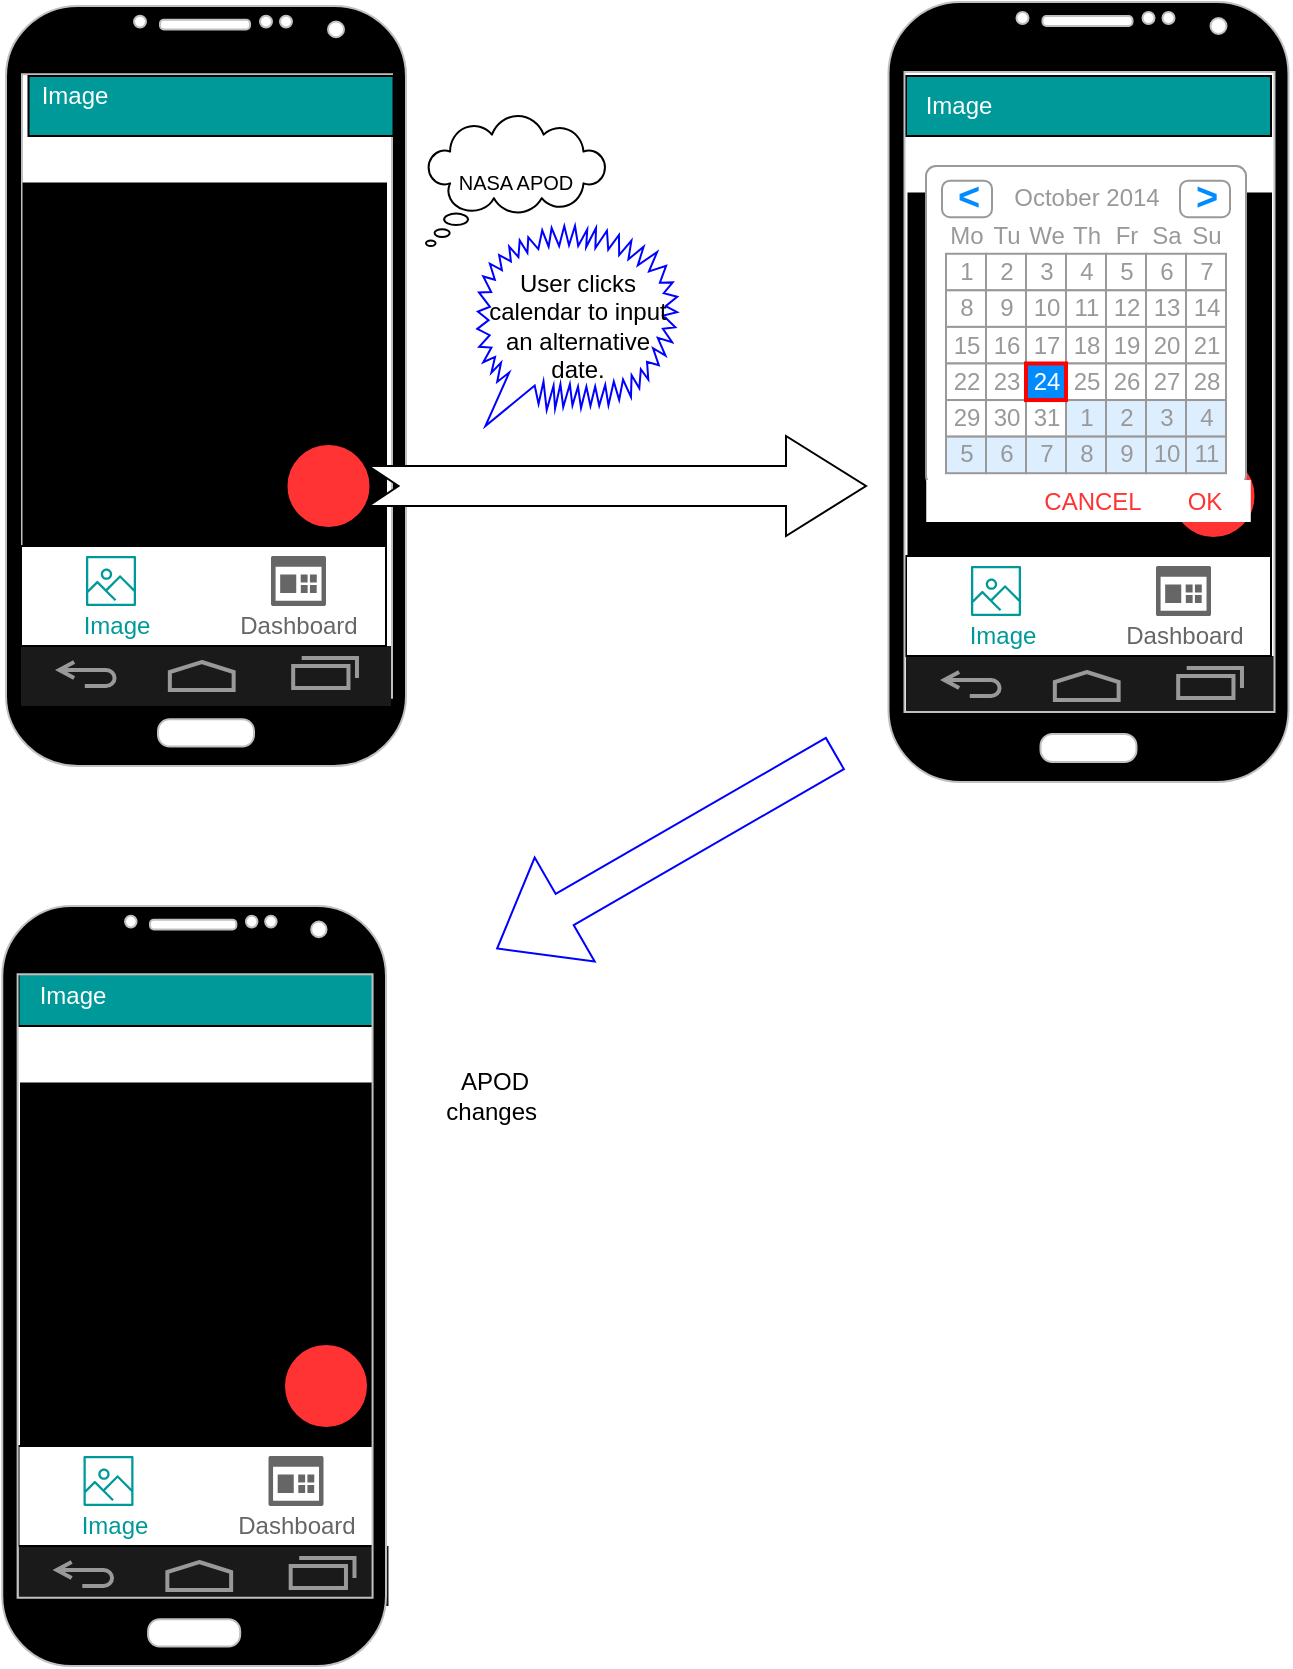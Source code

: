 <mxfile version="12.6.2" type="github">
  <diagram id="D4e0tmcWrntbx1AEdv8U" name="Page-1">
    <mxGraphModel dx="868" dy="482" grid="1" gridSize="10" guides="1" tooltips="1" connect="1" arrows="1" fold="1" page="1" pageScale="1" pageWidth="850" pageHeight="1100" math="0" shadow="0">
      <root>
        <mxCell id="0"/>
        <mxCell id="1" parent="0"/>
        <mxCell id="LT_QgwZIbn-SD-Yoqie6-1" value="" style="verticalLabelPosition=bottom;verticalAlign=top;html=1;shadow=0;dashed=0;strokeWidth=1;shape=mxgraph.android.phone2;strokeColor=#c0c0c0;fillColor=#000000;" vertex="1" parent="1">
          <mxGeometry x="20" y="30" width="200" height="380" as="geometry"/>
        </mxCell>
        <mxCell id="LT_QgwZIbn-SD-Yoqie6-2" value="" style="verticalLabelPosition=bottom;verticalAlign=top;html=1;shadow=0;dashed=0;strokeWidth=2;shape=mxgraph.android.navigation_bar_1;fillColor=#1A1A1A;strokeColor=#999999;" vertex="1" parent="1">
          <mxGeometry x="27.5" y="350" width="185" height="30" as="geometry"/>
        </mxCell>
        <mxCell id="LT_QgwZIbn-SD-Yoqie6-71" value="" style="rounded=0;whiteSpace=wrap;html=1;" vertex="1" parent="1">
          <mxGeometry x="27.5" y="300" width="182.5" height="50" as="geometry"/>
        </mxCell>
        <mxCell id="LT_QgwZIbn-SD-Yoqie6-67" value="" style="pointerEvents=1;shadow=0;dashed=0;html=1;strokeColor=none;labelPosition=center;verticalLabelPosition=bottom;verticalAlign=top;align=center;fillColor=#666666;shape=mxgraph.mscae.intune.dashboard" vertex="1" parent="1">
          <mxGeometry x="152.5" y="305" width="27.5" height="25" as="geometry"/>
        </mxCell>
        <mxCell id="LT_QgwZIbn-SD-Yoqie6-74" value="&lt;font color=&quot;#666666&quot;&gt;Dashboard&lt;/font&gt;" style="text;html=1;align=center;verticalAlign=middle;resizable=0;points=[];autosize=1;" vertex="1" parent="1">
          <mxGeometry x="131.25" y="330" width="70" height="20" as="geometry"/>
        </mxCell>
        <mxCell id="LT_QgwZIbn-SD-Yoqie6-68" value="" style="outlineConnect=0;fontColor=#232F3E;gradientColor=none;fillColor=#009999;strokeColor=none;dashed=0;verticalLabelPosition=bottom;verticalAlign=top;align=center;html=1;fontSize=12;fontStyle=0;aspect=fixed;pointerEvents=1;shape=mxgraph.aws4.container_registry_image;" vertex="1" parent="1">
          <mxGeometry x="60" y="305" width="25" height="25" as="geometry"/>
        </mxCell>
        <mxCell id="LT_QgwZIbn-SD-Yoqie6-76" value="&lt;font color=&quot;#009999&quot;&gt;Image&lt;/font&gt;" style="text;html=1;align=center;verticalAlign=middle;resizable=0;points=[];autosize=1;" vertex="1" parent="1">
          <mxGeometry x="50" y="330" width="50" height="20" as="geometry"/>
        </mxCell>
        <mxCell id="LT_QgwZIbn-SD-Yoqie6-77" value="" style="whiteSpace=wrap;html=1;aspect=fixed;fillColor=#000000;" vertex="1" parent="1">
          <mxGeometry x="28.75" y="118.75" width="181.25" height="181.25" as="geometry"/>
        </mxCell>
        <mxCell id="LT_QgwZIbn-SD-Yoqie6-78" value="" style="rounded=0;whiteSpace=wrap;html=1;fillColor=#009999;" vertex="1" parent="1">
          <mxGeometry x="31.25" y="65" width="182.5" height="30" as="geometry"/>
        </mxCell>
        <mxCell id="LT_QgwZIbn-SD-Yoqie6-80" value="&lt;font color=&quot;#ffffff&quot;&gt;Image&lt;/font&gt;" style="text;html=1;align=center;verticalAlign=middle;resizable=0;points=[];autosize=1;" vertex="1" parent="1">
          <mxGeometry x="28.75" y="65" width="50" height="20" as="geometry"/>
        </mxCell>
        <mxCell id="LT_QgwZIbn-SD-Yoqie6-69" value="" style="ellipse;whiteSpace=wrap;html=1;aspect=fixed;strokeColor=#FF3333;fillColor=#FF3333;" vertex="1" parent="1">
          <mxGeometry x="161.25" y="250" width="40" height="40" as="geometry"/>
        </mxCell>
        <mxCell id="LT_QgwZIbn-SD-Yoqie6-66" value="" style="shape=image;html=1;verticalAlign=top;verticalLabelPosition=bottom;labelBackgroundColor=#ffffff;imageAspect=0;aspect=fixed;image=https://cdn3.iconfinder.com/data/icons/google-material-design-icons/48/ic_today_48px-128.png;imageBackground=none;imageBorder=none;" vertex="1" parent="1">
          <mxGeometry x="168.75" y="257.5" width="25" height="25" as="geometry"/>
        </mxCell>
        <mxCell id="LT_QgwZIbn-SD-Yoqie6-62" value="" style="shape=image;html=1;verticalAlign=top;verticalLabelPosition=bottom;labelBackgroundColor=#ffffff;imageAspect=0;aspect=fixed;image=https://cdn2.iconfinder.com/data/icons/space-82/64/uranus-128.png;imageBackground=none;imageBorder=none;" vertex="1" parent="1">
          <mxGeometry x="31.25" y="110" width="130" height="130" as="geometry"/>
        </mxCell>
        <mxCell id="LT_QgwZIbn-SD-Yoqie6-64" value="" style="shape=image;html=1;verticalAlign=top;verticalLabelPosition=bottom;labelBackgroundColor=#ffffff;imageAspect=0;aspect=fixed;image=https://cdn2.iconfinder.com/data/icons/space-82/64/stars-128.png" vertex="1" parent="1">
          <mxGeometry x="141.25" y="118.75" width="61.25" height="61.25" as="geometry"/>
        </mxCell>
        <mxCell id="LT_QgwZIbn-SD-Yoqie6-63" value="" style="shape=image;html=1;verticalAlign=top;verticalLabelPosition=bottom;labelBackgroundColor=#ffffff;imageAspect=0;aspect=fixed;image=https://cdn2.iconfinder.com/data/icons/space-82/64/stars-128.png" vertex="1" parent="1">
          <mxGeometry x="28.75" y="204.5" width="78" height="78" as="geometry"/>
        </mxCell>
        <mxCell id="LT_QgwZIbn-SD-Yoqie6-70" value="&lt;p style=&quot;line-height: 200% ; font-size: 10px&quot;&gt;NASA APOD&lt;/p&gt;" style="whiteSpace=wrap;html=1;shape=mxgraph.basic.cloud_callout" vertex="1" parent="1">
          <mxGeometry x="230" y="85" width="90" height="65" as="geometry"/>
        </mxCell>
        <mxCell id="LT_QgwZIbn-SD-Yoqie6-82" value="" style="verticalLabelPosition=bottom;verticalAlign=top;html=1;shadow=0;dashed=0;strokeWidth=2;shape=mxgraph.android.navigation_bar_1;fillColor=#1A1A1A;strokeColor=#999999;" vertex="1" parent="1">
          <mxGeometry x="470" y="355" width="185" height="30" as="geometry"/>
        </mxCell>
        <mxCell id="LT_QgwZIbn-SD-Yoqie6-83" value="" style="rounded=0;whiteSpace=wrap;html=1;" vertex="1" parent="1">
          <mxGeometry x="470" y="305" width="182.5" height="50" as="geometry"/>
        </mxCell>
        <mxCell id="LT_QgwZIbn-SD-Yoqie6-84" value="" style="pointerEvents=1;shadow=0;dashed=0;html=1;strokeColor=none;labelPosition=center;verticalLabelPosition=bottom;verticalAlign=top;align=center;fillColor=#666666;shape=mxgraph.mscae.intune.dashboard" vertex="1" parent="1">
          <mxGeometry x="595" y="310" width="27.5" height="25" as="geometry"/>
        </mxCell>
        <mxCell id="LT_QgwZIbn-SD-Yoqie6-85" value="&lt;font color=&quot;#666666&quot;&gt;Dashboard&lt;/font&gt;" style="text;html=1;align=center;verticalAlign=middle;resizable=0;points=[];autosize=1;" vertex="1" parent="1">
          <mxGeometry x="573.75" y="335" width="70" height="20" as="geometry"/>
        </mxCell>
        <mxCell id="LT_QgwZIbn-SD-Yoqie6-86" value="" style="outlineConnect=0;fontColor=#232F3E;gradientColor=none;fillColor=#009999;strokeColor=none;dashed=0;verticalLabelPosition=bottom;verticalAlign=top;align=center;html=1;fontSize=12;fontStyle=0;aspect=fixed;pointerEvents=1;shape=mxgraph.aws4.container_registry_image;" vertex="1" parent="1">
          <mxGeometry x="502.5" y="310" width="25" height="25" as="geometry"/>
        </mxCell>
        <mxCell id="LT_QgwZIbn-SD-Yoqie6-87" value="&lt;font color=&quot;#009999&quot;&gt;Image&lt;/font&gt;" style="text;html=1;align=center;verticalAlign=middle;resizable=0;points=[];autosize=1;" vertex="1" parent="1">
          <mxGeometry x="492.5" y="335" width="50" height="20" as="geometry"/>
        </mxCell>
        <mxCell id="LT_QgwZIbn-SD-Yoqie6-88" value="" style="whiteSpace=wrap;html=1;aspect=fixed;fillColor=#000000;" vertex="1" parent="1">
          <mxGeometry x="471.25" y="123.75" width="181.25" height="181.25" as="geometry"/>
        </mxCell>
        <mxCell id="LT_QgwZIbn-SD-Yoqie6-89" value="" style="rounded=0;whiteSpace=wrap;html=1;fillColor=#009999;" vertex="1" parent="1">
          <mxGeometry x="470" y="65" width="182.5" height="30" as="geometry"/>
        </mxCell>
        <mxCell id="LT_QgwZIbn-SD-Yoqie6-90" value="&lt;font color=&quot;#ffffff&quot;&gt;Image&lt;/font&gt;" style="text;html=1;align=center;verticalAlign=middle;resizable=0;points=[];autosize=1;" vertex="1" parent="1">
          <mxGeometry x="471.25" y="70" width="50" height="20" as="geometry"/>
        </mxCell>
        <mxCell id="LT_QgwZIbn-SD-Yoqie6-91" value="" style="ellipse;whiteSpace=wrap;html=1;aspect=fixed;strokeColor=#FF3333;fillColor=#FF3333;" vertex="1" parent="1">
          <mxGeometry x="603.75" y="255" width="40" height="40" as="geometry"/>
        </mxCell>
        <mxCell id="LT_QgwZIbn-SD-Yoqie6-92" value="" style="shape=image;html=1;verticalAlign=top;verticalLabelPosition=bottom;labelBackgroundColor=#ffffff;imageAspect=0;aspect=fixed;image=https://cdn3.iconfinder.com/data/icons/google-material-design-icons/48/ic_today_48px-128.png;imageBackground=none;imageBorder=none;" vertex="1" parent="1">
          <mxGeometry x="611.25" y="262.5" width="25" height="25" as="geometry"/>
        </mxCell>
        <mxCell id="LT_QgwZIbn-SD-Yoqie6-93" value="" style="shape=image;html=1;verticalAlign=top;verticalLabelPosition=bottom;labelBackgroundColor=#ffffff;imageAspect=0;aspect=fixed;image=https://cdn2.iconfinder.com/data/icons/space-82/64/uranus-128.png;imageBackground=none;imageBorder=none;" vertex="1" parent="1">
          <mxGeometry x="473.75" y="115" width="130" height="130" as="geometry"/>
        </mxCell>
        <mxCell id="LT_QgwZIbn-SD-Yoqie6-94" value="" style="shape=image;html=1;verticalAlign=top;verticalLabelPosition=bottom;labelBackgroundColor=#ffffff;imageAspect=0;aspect=fixed;image=https://cdn2.iconfinder.com/data/icons/space-82/64/stars-128.png" vertex="1" parent="1">
          <mxGeometry x="583.75" y="123.75" width="61.25" height="61.25" as="geometry"/>
        </mxCell>
        <mxCell id="LT_QgwZIbn-SD-Yoqie6-95" value="" style="shape=image;html=1;verticalAlign=top;verticalLabelPosition=bottom;labelBackgroundColor=#ffffff;imageAspect=0;aspect=fixed;image=https://cdn2.iconfinder.com/data/icons/space-82/64/stars-128.png" vertex="1" parent="1">
          <mxGeometry x="471.25" y="209.5" width="78" height="78" as="geometry"/>
        </mxCell>
        <mxCell id="LT_QgwZIbn-SD-Yoqie6-96" value="" style="verticalLabelPosition=bottom;verticalAlign=top;html=1;shadow=0;dashed=0;strokeWidth=1;shape=mxgraph.android.phone2;strokeColor=#c0c0c0;fillColor=#000000;" vertex="1" parent="1">
          <mxGeometry x="461.25" y="28" width="200" height="390" as="geometry"/>
        </mxCell>
        <mxCell id="LT_QgwZIbn-SD-Yoqie6-97" value="" style="html=1;shadow=0;dashed=0;align=center;verticalAlign=middle;shape=mxgraph.arrows2.arrow;dy=0.6;dx=40;notch=15;strokeColor=#000000;fillColor=#ffffff;" vertex="1" parent="1">
          <mxGeometry x="201.25" y="245" width="248.75" height="50" as="geometry"/>
        </mxCell>
        <mxCell id="LT_QgwZIbn-SD-Yoqie6-9" value="" style="strokeWidth=1;shadow=0;dashed=0;align=center;html=1;shape=mxgraph.mockup.forms.rrect;rSize=5;strokeColor=#999999;fillColor=#ffffff;" vertex="1" parent="1">
          <mxGeometry x="480" y="110" width="160" height="160" as="geometry"/>
        </mxCell>
        <mxCell id="LT_QgwZIbn-SD-Yoqie6-10" value="October 2014" style="strokeWidth=1;shadow=0;dashed=0;align=center;html=1;shape=mxgraph.mockup.forms.anchor;fontColor=#999999;" vertex="1" parent="LT_QgwZIbn-SD-Yoqie6-9">
          <mxGeometry x="30" y="7.314" width="100" height="18.286" as="geometry"/>
        </mxCell>
        <mxCell id="LT_QgwZIbn-SD-Yoqie6-11" value="&lt;" style="strokeWidth=1;shadow=0;dashed=0;align=center;html=1;shape=mxgraph.mockup.forms.rrect;rSize=4;strokeColor=#999999;fontColor=#008cff;fontSize=19;fontStyle=1;" vertex="1" parent="LT_QgwZIbn-SD-Yoqie6-9">
          <mxGeometry x="8" y="7.314" width="25" height="18.286" as="geometry"/>
        </mxCell>
        <mxCell id="LT_QgwZIbn-SD-Yoqie6-12" value="&gt;" style="strokeWidth=1;shadow=0;dashed=0;align=center;html=1;shape=mxgraph.mockup.forms.rrect;rSize=4;strokeColor=#999999;fontColor=#008cff;fontSize=19;fontStyle=1;" vertex="1" parent="LT_QgwZIbn-SD-Yoqie6-9">
          <mxGeometry x="127" y="7.314" width="25" height="18.286" as="geometry"/>
        </mxCell>
        <mxCell id="LT_QgwZIbn-SD-Yoqie6-13" value="Mo" style="strokeWidth=1;shadow=0;dashed=0;align=center;html=1;shape=mxgraph.mockup.forms.anchor;fontColor=#999999;" vertex="1" parent="LT_QgwZIbn-SD-Yoqie6-9">
          <mxGeometry x="10" y="25.6" width="20" height="18.286" as="geometry"/>
        </mxCell>
        <mxCell id="LT_QgwZIbn-SD-Yoqie6-14" value="Tu" style="strokeWidth=1;shadow=0;dashed=0;align=center;html=1;shape=mxgraph.mockup.forms.anchor;fontColor=#999999;" vertex="1" parent="LT_QgwZIbn-SD-Yoqie6-9">
          <mxGeometry x="30" y="25.6" width="20" height="18.286" as="geometry"/>
        </mxCell>
        <mxCell id="LT_QgwZIbn-SD-Yoqie6-15" value="We" style="strokeWidth=1;shadow=0;dashed=0;align=center;html=1;shape=mxgraph.mockup.forms.anchor;fontColor=#999999;" vertex="1" parent="LT_QgwZIbn-SD-Yoqie6-9">
          <mxGeometry x="50" y="25.6" width="20" height="18.286" as="geometry"/>
        </mxCell>
        <mxCell id="LT_QgwZIbn-SD-Yoqie6-16" value="Th" style="strokeWidth=1;shadow=0;dashed=0;align=center;html=1;shape=mxgraph.mockup.forms.anchor;fontColor=#999999;" vertex="1" parent="LT_QgwZIbn-SD-Yoqie6-9">
          <mxGeometry x="70" y="25.6" width="20" height="18.286" as="geometry"/>
        </mxCell>
        <mxCell id="LT_QgwZIbn-SD-Yoqie6-17" value="Fr" style="strokeWidth=1;shadow=0;dashed=0;align=center;html=1;shape=mxgraph.mockup.forms.anchor;fontColor=#999999;" vertex="1" parent="LT_QgwZIbn-SD-Yoqie6-9">
          <mxGeometry x="90" y="25.6" width="20" height="18.286" as="geometry"/>
        </mxCell>
        <mxCell id="LT_QgwZIbn-SD-Yoqie6-18" value="Sa" style="strokeWidth=1;shadow=0;dashed=0;align=center;html=1;shape=mxgraph.mockup.forms.anchor;fontColor=#999999;" vertex="1" parent="LT_QgwZIbn-SD-Yoqie6-9">
          <mxGeometry x="110" y="25.6" width="20" height="18.286" as="geometry"/>
        </mxCell>
        <mxCell id="LT_QgwZIbn-SD-Yoqie6-19" value="Su" style="strokeWidth=1;shadow=0;dashed=0;align=center;html=1;shape=mxgraph.mockup.forms.anchor;fontColor=#999999;" vertex="1" parent="LT_QgwZIbn-SD-Yoqie6-9">
          <mxGeometry x="130" y="25.6" width="20" height="18.286" as="geometry"/>
        </mxCell>
        <mxCell id="LT_QgwZIbn-SD-Yoqie6-20" value="1" style="strokeWidth=1;shadow=0;dashed=0;align=center;html=1;shape=mxgraph.mockup.forms.rrect;rSize=0;strokeColor=#999999;fontColor=#999999;" vertex="1" parent="LT_QgwZIbn-SD-Yoqie6-9">
          <mxGeometry x="10" y="43.886" width="20" height="18.286" as="geometry"/>
        </mxCell>
        <mxCell id="LT_QgwZIbn-SD-Yoqie6-21" value="2" style="strokeWidth=1;shadow=0;dashed=0;align=center;html=1;shape=mxgraph.mockup.forms.rrect;rSize=0;strokeColor=#999999;fontColor=#999999;" vertex="1" parent="LT_QgwZIbn-SD-Yoqie6-9">
          <mxGeometry x="30" y="43.886" width="20" height="18.286" as="geometry"/>
        </mxCell>
        <mxCell id="LT_QgwZIbn-SD-Yoqie6-22" value="3" style="strokeWidth=1;shadow=0;dashed=0;align=center;html=1;shape=mxgraph.mockup.forms.rrect;rSize=0;strokeColor=#999999;fontColor=#999999;" vertex="1" parent="LT_QgwZIbn-SD-Yoqie6-9">
          <mxGeometry x="50" y="43.886" width="20" height="18.286" as="geometry"/>
        </mxCell>
        <mxCell id="LT_QgwZIbn-SD-Yoqie6-23" value="4" style="strokeWidth=1;shadow=0;dashed=0;align=center;html=1;shape=mxgraph.mockup.forms.rrect;rSize=0;strokeColor=#999999;fontColor=#999999;" vertex="1" parent="LT_QgwZIbn-SD-Yoqie6-9">
          <mxGeometry x="70" y="43.886" width="20" height="18.286" as="geometry"/>
        </mxCell>
        <mxCell id="LT_QgwZIbn-SD-Yoqie6-24" value="5" style="strokeWidth=1;shadow=0;dashed=0;align=center;html=1;shape=mxgraph.mockup.forms.rrect;rSize=0;strokeColor=#999999;fontColor=#999999;" vertex="1" parent="LT_QgwZIbn-SD-Yoqie6-9">
          <mxGeometry x="90" y="43.886" width="20" height="18.286" as="geometry"/>
        </mxCell>
        <mxCell id="LT_QgwZIbn-SD-Yoqie6-25" value="6" style="strokeWidth=1;shadow=0;dashed=0;align=center;html=1;shape=mxgraph.mockup.forms.rrect;rSize=0;strokeColor=#999999;fontColor=#999999;" vertex="1" parent="LT_QgwZIbn-SD-Yoqie6-9">
          <mxGeometry x="110" y="43.886" width="20" height="18.286" as="geometry"/>
        </mxCell>
        <mxCell id="LT_QgwZIbn-SD-Yoqie6-26" value="7" style="strokeWidth=1;shadow=0;dashed=0;align=center;html=1;shape=mxgraph.mockup.forms.rrect;rSize=0;strokeColor=#999999;fontColor=#999999;" vertex="1" parent="LT_QgwZIbn-SD-Yoqie6-9">
          <mxGeometry x="130" y="43.886" width="20" height="18.286" as="geometry"/>
        </mxCell>
        <mxCell id="LT_QgwZIbn-SD-Yoqie6-27" value="8" style="strokeWidth=1;shadow=0;dashed=0;align=center;html=1;shape=mxgraph.mockup.forms.rrect;rSize=0;strokeColor=#999999;fontColor=#999999;" vertex="1" parent="LT_QgwZIbn-SD-Yoqie6-9">
          <mxGeometry x="10" y="62.171" width="20" height="18.286" as="geometry"/>
        </mxCell>
        <mxCell id="LT_QgwZIbn-SD-Yoqie6-28" value="9" style="strokeWidth=1;shadow=0;dashed=0;align=center;html=1;shape=mxgraph.mockup.forms.rrect;rSize=0;strokeColor=#999999;fontColor=#999999;" vertex="1" parent="LT_QgwZIbn-SD-Yoqie6-9">
          <mxGeometry x="30" y="62.171" width="20" height="18.286" as="geometry"/>
        </mxCell>
        <mxCell id="LT_QgwZIbn-SD-Yoqie6-29" value="10" style="strokeWidth=1;shadow=0;dashed=0;align=center;html=1;shape=mxgraph.mockup.forms.rrect;rSize=0;strokeColor=#999999;fontColor=#999999;" vertex="1" parent="LT_QgwZIbn-SD-Yoqie6-9">
          <mxGeometry x="50" y="62.171" width="20" height="18.286" as="geometry"/>
        </mxCell>
        <mxCell id="LT_QgwZIbn-SD-Yoqie6-30" value="11" style="strokeWidth=1;shadow=0;dashed=0;align=center;html=1;shape=mxgraph.mockup.forms.rrect;rSize=0;strokeColor=#999999;fontColor=#999999;" vertex="1" parent="LT_QgwZIbn-SD-Yoqie6-9">
          <mxGeometry x="70" y="62.171" width="20" height="18.286" as="geometry"/>
        </mxCell>
        <mxCell id="LT_QgwZIbn-SD-Yoqie6-31" value="12" style="strokeWidth=1;shadow=0;dashed=0;align=center;html=1;shape=mxgraph.mockup.forms.rrect;rSize=0;strokeColor=#999999;fontColor=#999999;" vertex="1" parent="LT_QgwZIbn-SD-Yoqie6-9">
          <mxGeometry x="90" y="62.171" width="20" height="18.286" as="geometry"/>
        </mxCell>
        <mxCell id="LT_QgwZIbn-SD-Yoqie6-32" value="13" style="strokeWidth=1;shadow=0;dashed=0;align=center;html=1;shape=mxgraph.mockup.forms.rrect;rSize=0;strokeColor=#999999;fontColor=#999999;" vertex="1" parent="LT_QgwZIbn-SD-Yoqie6-9">
          <mxGeometry x="110" y="62.171" width="20" height="18.286" as="geometry"/>
        </mxCell>
        <mxCell id="LT_QgwZIbn-SD-Yoqie6-33" value="14" style="strokeWidth=1;shadow=0;dashed=0;align=center;html=1;shape=mxgraph.mockup.forms.rrect;rSize=0;strokeColor=#999999;fontColor=#999999;" vertex="1" parent="LT_QgwZIbn-SD-Yoqie6-9">
          <mxGeometry x="130" y="62.171" width="20" height="18.286" as="geometry"/>
        </mxCell>
        <mxCell id="LT_QgwZIbn-SD-Yoqie6-34" value="15" style="strokeWidth=1;shadow=0;dashed=0;align=center;html=1;shape=mxgraph.mockup.forms.rrect;rSize=0;strokeColor=#999999;fontColor=#999999;" vertex="1" parent="LT_QgwZIbn-SD-Yoqie6-9">
          <mxGeometry x="10" y="80.457" width="20" height="18.286" as="geometry"/>
        </mxCell>
        <mxCell id="LT_QgwZIbn-SD-Yoqie6-35" value="16" style="strokeWidth=1;shadow=0;dashed=0;align=center;html=1;shape=mxgraph.mockup.forms.rrect;rSize=0;strokeColor=#999999;fontColor=#999999;" vertex="1" parent="LT_QgwZIbn-SD-Yoqie6-9">
          <mxGeometry x="30" y="80.457" width="20" height="18.286" as="geometry"/>
        </mxCell>
        <mxCell id="LT_QgwZIbn-SD-Yoqie6-36" value="17" style="strokeWidth=1;shadow=0;dashed=0;align=center;html=1;shape=mxgraph.mockup.forms.rrect;rSize=0;strokeColor=#999999;fontColor=#999999;" vertex="1" parent="LT_QgwZIbn-SD-Yoqie6-9">
          <mxGeometry x="50" y="80.457" width="20" height="18.286" as="geometry"/>
        </mxCell>
        <mxCell id="LT_QgwZIbn-SD-Yoqie6-37" value="18" style="strokeWidth=1;shadow=0;dashed=0;align=center;html=1;shape=mxgraph.mockup.forms.rrect;rSize=0;strokeColor=#999999;fontColor=#999999;" vertex="1" parent="LT_QgwZIbn-SD-Yoqie6-9">
          <mxGeometry x="70" y="80.457" width="20" height="18.286" as="geometry"/>
        </mxCell>
        <mxCell id="LT_QgwZIbn-SD-Yoqie6-38" value="19" style="strokeWidth=1;shadow=0;dashed=0;align=center;html=1;shape=mxgraph.mockup.forms.rrect;rSize=0;strokeColor=#999999;fontColor=#999999;" vertex="1" parent="LT_QgwZIbn-SD-Yoqie6-9">
          <mxGeometry x="90" y="80.457" width="20" height="18.286" as="geometry"/>
        </mxCell>
        <mxCell id="LT_QgwZIbn-SD-Yoqie6-39" value="20" style="strokeWidth=1;shadow=0;dashed=0;align=center;html=1;shape=mxgraph.mockup.forms.rrect;rSize=0;strokeColor=#999999;fontColor=#999999;" vertex="1" parent="LT_QgwZIbn-SD-Yoqie6-9">
          <mxGeometry x="110" y="80.457" width="20" height="18.286" as="geometry"/>
        </mxCell>
        <mxCell id="LT_QgwZIbn-SD-Yoqie6-40" value="21" style="strokeWidth=1;shadow=0;dashed=0;align=center;html=1;shape=mxgraph.mockup.forms.rrect;rSize=0;strokeColor=#999999;fontColor=#999999;" vertex="1" parent="LT_QgwZIbn-SD-Yoqie6-9">
          <mxGeometry x="130" y="80.457" width="20" height="18.286" as="geometry"/>
        </mxCell>
        <mxCell id="LT_QgwZIbn-SD-Yoqie6-41" value="22" style="strokeWidth=1;shadow=0;dashed=0;align=center;html=1;shape=mxgraph.mockup.forms.rrect;rSize=0;strokeColor=#999999;fontColor=#999999;" vertex="1" parent="LT_QgwZIbn-SD-Yoqie6-9">
          <mxGeometry x="10" y="98.743" width="20" height="18.286" as="geometry"/>
        </mxCell>
        <mxCell id="LT_QgwZIbn-SD-Yoqie6-42" value="23" style="strokeWidth=1;shadow=0;dashed=0;align=center;html=1;shape=mxgraph.mockup.forms.rrect;rSize=0;strokeColor=#999999;fontColor=#999999;" vertex="1" parent="LT_QgwZIbn-SD-Yoqie6-9">
          <mxGeometry x="30" y="98.743" width="20" height="18.286" as="geometry"/>
        </mxCell>
        <mxCell id="LT_QgwZIbn-SD-Yoqie6-43" value="25" style="strokeWidth=1;shadow=0;dashed=0;align=center;html=1;shape=mxgraph.mockup.forms.rrect;rSize=0;strokeColor=#999999;fontColor=#999999;" vertex="1" parent="LT_QgwZIbn-SD-Yoqie6-9">
          <mxGeometry x="70" y="98.743" width="20" height="18.286" as="geometry"/>
        </mxCell>
        <mxCell id="LT_QgwZIbn-SD-Yoqie6-44" value="26" style="strokeWidth=1;shadow=0;dashed=0;align=center;html=1;shape=mxgraph.mockup.forms.rrect;rSize=0;strokeColor=#999999;fontColor=#999999;" vertex="1" parent="LT_QgwZIbn-SD-Yoqie6-9">
          <mxGeometry x="90" y="98.743" width="20" height="18.286" as="geometry"/>
        </mxCell>
        <mxCell id="LT_QgwZIbn-SD-Yoqie6-45" value="27" style="strokeWidth=1;shadow=0;dashed=0;align=center;html=1;shape=mxgraph.mockup.forms.rrect;rSize=0;strokeColor=#999999;fontColor=#999999;" vertex="1" parent="LT_QgwZIbn-SD-Yoqie6-9">
          <mxGeometry x="110" y="98.743" width="20" height="18.286" as="geometry"/>
        </mxCell>
        <mxCell id="LT_QgwZIbn-SD-Yoqie6-46" value="28" style="strokeWidth=1;shadow=0;dashed=0;align=center;html=1;shape=mxgraph.mockup.forms.rrect;rSize=0;strokeColor=#999999;fontColor=#999999;" vertex="1" parent="LT_QgwZIbn-SD-Yoqie6-9">
          <mxGeometry x="130" y="98.743" width="20" height="18.286" as="geometry"/>
        </mxCell>
        <mxCell id="LT_QgwZIbn-SD-Yoqie6-47" value="29" style="strokeWidth=1;shadow=0;dashed=0;align=center;html=1;shape=mxgraph.mockup.forms.rrect;rSize=0;strokeColor=#999999;fontColor=#999999;" vertex="1" parent="LT_QgwZIbn-SD-Yoqie6-9">
          <mxGeometry x="10" y="117.029" width="20" height="18.286" as="geometry"/>
        </mxCell>
        <mxCell id="LT_QgwZIbn-SD-Yoqie6-48" value="30" style="strokeWidth=1;shadow=0;dashed=0;align=center;html=1;shape=mxgraph.mockup.forms.rrect;rSize=0;strokeColor=#999999;fontColor=#999999;" vertex="1" parent="LT_QgwZIbn-SD-Yoqie6-9">
          <mxGeometry x="30" y="117.029" width="20" height="18.286" as="geometry"/>
        </mxCell>
        <mxCell id="LT_QgwZIbn-SD-Yoqie6-49" value="31" style="strokeWidth=1;shadow=0;dashed=0;align=center;html=1;shape=mxgraph.mockup.forms.rrect;rSize=0;strokeColor=#999999;fontColor=#999999;" vertex="1" parent="LT_QgwZIbn-SD-Yoqie6-9">
          <mxGeometry x="50" y="117.029" width="20" height="18.286" as="geometry"/>
        </mxCell>
        <mxCell id="LT_QgwZIbn-SD-Yoqie6-50" value="1" style="strokeWidth=1;shadow=0;dashed=0;align=center;html=1;shape=mxgraph.mockup.forms.rrect;rSize=0;strokeColor=#999999;fontColor=#999999;fillColor=#ddeeff;" vertex="1" parent="LT_QgwZIbn-SD-Yoqie6-9">
          <mxGeometry x="70" y="117.029" width="20" height="18.286" as="geometry"/>
        </mxCell>
        <mxCell id="LT_QgwZIbn-SD-Yoqie6-51" value="2" style="strokeWidth=1;shadow=0;dashed=0;align=center;html=1;shape=mxgraph.mockup.forms.rrect;rSize=0;strokeColor=#999999;fontColor=#999999;fillColor=#ddeeff;" vertex="1" parent="LT_QgwZIbn-SD-Yoqie6-9">
          <mxGeometry x="90" y="117.029" width="20" height="18.286" as="geometry"/>
        </mxCell>
        <mxCell id="LT_QgwZIbn-SD-Yoqie6-52" value="3" style="strokeWidth=1;shadow=0;dashed=0;align=center;html=1;shape=mxgraph.mockup.forms.rrect;rSize=0;strokeColor=#999999;fontColor=#999999;fillColor=#ddeeff;" vertex="1" parent="LT_QgwZIbn-SD-Yoqie6-9">
          <mxGeometry x="110" y="117.029" width="20" height="18.286" as="geometry"/>
        </mxCell>
        <mxCell id="LT_QgwZIbn-SD-Yoqie6-53" value="4" style="strokeWidth=1;shadow=0;dashed=0;align=center;html=1;shape=mxgraph.mockup.forms.rrect;rSize=0;strokeColor=#999999;fontColor=#999999;fillColor=#ddeeff;" vertex="1" parent="LT_QgwZIbn-SD-Yoqie6-9">
          <mxGeometry x="130" y="117.029" width="20" height="18.286" as="geometry"/>
        </mxCell>
        <mxCell id="LT_QgwZIbn-SD-Yoqie6-54" value="5" style="strokeWidth=1;shadow=0;dashed=0;align=center;html=1;shape=mxgraph.mockup.forms.rrect;rSize=0;strokeColor=#999999;fontColor=#999999;fillColor=#ddeeff;" vertex="1" parent="LT_QgwZIbn-SD-Yoqie6-9">
          <mxGeometry x="10" y="135.314" width="20" height="18.286" as="geometry"/>
        </mxCell>
        <mxCell id="LT_QgwZIbn-SD-Yoqie6-55" value="6" style="strokeWidth=1;shadow=0;dashed=0;align=center;html=1;shape=mxgraph.mockup.forms.rrect;rSize=0;strokeColor=#999999;fontColor=#999999;fillColor=#ddeeff;" vertex="1" parent="LT_QgwZIbn-SD-Yoqie6-9">
          <mxGeometry x="30" y="135.314" width="20" height="18.286" as="geometry"/>
        </mxCell>
        <mxCell id="LT_QgwZIbn-SD-Yoqie6-56" value="7" style="strokeWidth=1;shadow=0;dashed=0;align=center;html=1;shape=mxgraph.mockup.forms.rrect;rSize=0;strokeColor=#999999;fontColor=#999999;fillColor=#ddeeff;" vertex="1" parent="LT_QgwZIbn-SD-Yoqie6-9">
          <mxGeometry x="50" y="135.314" width="20" height="18.286" as="geometry"/>
        </mxCell>
        <mxCell id="LT_QgwZIbn-SD-Yoqie6-57" value="8" style="strokeWidth=1;shadow=0;dashed=0;align=center;html=1;shape=mxgraph.mockup.forms.rrect;rSize=0;strokeColor=#999999;fontColor=#999999;fillColor=#ddeeff;" vertex="1" parent="LT_QgwZIbn-SD-Yoqie6-9">
          <mxGeometry x="70" y="135.314" width="20" height="18.286" as="geometry"/>
        </mxCell>
        <mxCell id="LT_QgwZIbn-SD-Yoqie6-58" value="9" style="strokeWidth=1;shadow=0;dashed=0;align=center;html=1;shape=mxgraph.mockup.forms.rrect;rSize=0;strokeColor=#999999;fontColor=#999999;fillColor=#ddeeff;" vertex="1" parent="LT_QgwZIbn-SD-Yoqie6-9">
          <mxGeometry x="90" y="135.314" width="20" height="18.286" as="geometry"/>
        </mxCell>
        <mxCell id="LT_QgwZIbn-SD-Yoqie6-59" value="10" style="strokeWidth=1;shadow=0;dashed=0;align=center;html=1;shape=mxgraph.mockup.forms.rrect;rSize=0;strokeColor=#999999;fontColor=#999999;fillColor=#ddeeff;" vertex="1" parent="LT_QgwZIbn-SD-Yoqie6-9">
          <mxGeometry x="110" y="135.314" width="20" height="18.286" as="geometry"/>
        </mxCell>
        <mxCell id="LT_QgwZIbn-SD-Yoqie6-60" value="11" style="strokeWidth=1;shadow=0;dashed=0;align=center;html=1;shape=mxgraph.mockup.forms.rrect;rSize=0;strokeColor=#999999;fontColor=#999999;fillColor=#ddeeff;" vertex="1" parent="LT_QgwZIbn-SD-Yoqie6-9">
          <mxGeometry x="130" y="135.314" width="20" height="18.286" as="geometry"/>
        </mxCell>
        <mxCell id="LT_QgwZIbn-SD-Yoqie6-61" value="24" style="strokeWidth=1;shadow=0;dashed=0;align=center;html=1;shape=mxgraph.mockup.forms.rrect;rSize=0;strokeColor=#ff0000;fontColor=#ffffff;strokeWidth=2;fillColor=#008cff;" vertex="1" parent="LT_QgwZIbn-SD-Yoqie6-9">
          <mxGeometry x="50" y="98.743" width="20" height="18.286" as="geometry"/>
        </mxCell>
        <mxCell id="LT_QgwZIbn-SD-Yoqie6-98" value="" style="rounded=0;whiteSpace=wrap;html=1;strokeColor=#FFFFFF;fillColor=#ffffff;" vertex="1" parent="1">
          <mxGeometry x="480.63" y="267.5" width="161.25" height="20" as="geometry"/>
        </mxCell>
        <mxCell id="LT_QgwZIbn-SD-Yoqie6-99" value="&lt;font color=&quot;#ff3333&quot;&gt;OK&lt;/font&gt;" style="text;html=1;align=center;verticalAlign=middle;resizable=0;points=[];autosize=1;" vertex="1" parent="1">
          <mxGeometry x="603.75" y="267.5" width="30" height="20" as="geometry"/>
        </mxCell>
        <mxCell id="LT_QgwZIbn-SD-Yoqie6-100" value="&lt;font color=&quot;#ff3333&quot;&gt;CANCEL&lt;/font&gt;" style="text;html=1;align=center;verticalAlign=middle;resizable=0;points=[];autosize=1;" vertex="1" parent="1">
          <mxGeometry x="532.5" y="267.5" width="60" height="20" as="geometry"/>
        </mxCell>
        <mxCell id="LT_QgwZIbn-SD-Yoqie6-102" value="User clicks calendar to input an alternative date." style="whiteSpace=wrap;html=1;shape=mxgraph.basic.loud_callout;strokeColor=#0000FF;fillColor=#ffffff;" vertex="1" parent="1">
          <mxGeometry x="255.63" y="140" width="100" height="100" as="geometry"/>
        </mxCell>
        <mxCell id="LT_QgwZIbn-SD-Yoqie6-104" value="" style="verticalLabelPosition=bottom;verticalAlign=top;html=1;shadow=0;dashed=0;strokeWidth=2;shape=mxgraph.android.navigation_bar_1;fillColor=#1A1A1A;strokeColor=#999999;" vertex="1" parent="1">
          <mxGeometry x="26.25" y="800" width="185" height="30" as="geometry"/>
        </mxCell>
        <mxCell id="LT_QgwZIbn-SD-Yoqie6-105" value="" style="rounded=0;whiteSpace=wrap;html=1;" vertex="1" parent="1">
          <mxGeometry x="26.25" y="750" width="182.5" height="50" as="geometry"/>
        </mxCell>
        <mxCell id="LT_QgwZIbn-SD-Yoqie6-106" value="" style="pointerEvents=1;shadow=0;dashed=0;html=1;strokeColor=none;labelPosition=center;verticalLabelPosition=bottom;verticalAlign=top;align=center;fillColor=#666666;shape=mxgraph.mscae.intune.dashboard" vertex="1" parent="1">
          <mxGeometry x="151.25" y="755" width="27.5" height="25" as="geometry"/>
        </mxCell>
        <mxCell id="LT_QgwZIbn-SD-Yoqie6-107" value="&lt;font color=&quot;#666666&quot;&gt;Dashboard&lt;/font&gt;" style="text;html=1;align=center;verticalAlign=middle;resizable=0;points=[];autosize=1;" vertex="1" parent="1">
          <mxGeometry x="130" y="780" width="70" height="20" as="geometry"/>
        </mxCell>
        <mxCell id="LT_QgwZIbn-SD-Yoqie6-108" value="" style="outlineConnect=0;fontColor=#232F3E;gradientColor=none;fillColor=#009999;strokeColor=none;dashed=0;verticalLabelPosition=bottom;verticalAlign=top;align=center;html=1;fontSize=12;fontStyle=0;aspect=fixed;pointerEvents=1;shape=mxgraph.aws4.container_registry_image;" vertex="1" parent="1">
          <mxGeometry x="58.75" y="755" width="25" height="25" as="geometry"/>
        </mxCell>
        <mxCell id="LT_QgwZIbn-SD-Yoqie6-109" value="&lt;font color=&quot;#009999&quot;&gt;Image&lt;/font&gt;" style="text;html=1;align=center;verticalAlign=middle;resizable=0;points=[];autosize=1;" vertex="1" parent="1">
          <mxGeometry x="48.75" y="780" width="50" height="20" as="geometry"/>
        </mxCell>
        <mxCell id="LT_QgwZIbn-SD-Yoqie6-110" value="" style="whiteSpace=wrap;html=1;aspect=fixed;fillColor=#000000;" vertex="1" parent="1">
          <mxGeometry x="27.5" y="568.75" width="181.25" height="181.25" as="geometry"/>
        </mxCell>
        <mxCell id="LT_QgwZIbn-SD-Yoqie6-111" value="" style="rounded=0;whiteSpace=wrap;html=1;fillColor=#009999;" vertex="1" parent="1">
          <mxGeometry x="26.25" y="510" width="182.5" height="30" as="geometry"/>
        </mxCell>
        <mxCell id="LT_QgwZIbn-SD-Yoqie6-112" value="&lt;font color=&quot;#ffffff&quot;&gt;Image&lt;/font&gt;" style="text;html=1;align=center;verticalAlign=middle;resizable=0;points=[];autosize=1;" vertex="1" parent="1">
          <mxGeometry x="27.5" y="515" width="50" height="20" as="geometry"/>
        </mxCell>
        <mxCell id="LT_QgwZIbn-SD-Yoqie6-113" value="" style="ellipse;whiteSpace=wrap;html=1;aspect=fixed;strokeColor=#FF3333;fillColor=#FF3333;" vertex="1" parent="1">
          <mxGeometry x="160" y="700" width="40" height="40" as="geometry"/>
        </mxCell>
        <mxCell id="LT_QgwZIbn-SD-Yoqie6-114" value="" style="shape=image;html=1;verticalAlign=top;verticalLabelPosition=bottom;labelBackgroundColor=#ffffff;imageAspect=0;aspect=fixed;image=https://cdn3.iconfinder.com/data/icons/google-material-design-icons/48/ic_today_48px-128.png;imageBackground=none;imageBorder=none;" vertex="1" parent="1">
          <mxGeometry x="167.5" y="707.5" width="25" height="25" as="geometry"/>
        </mxCell>
        <mxCell id="LT_QgwZIbn-SD-Yoqie6-118" value="" style="shape=image;html=1;verticalAlign=top;verticalLabelPosition=bottom;labelBackgroundColor=#ffffff;imageAspect=0;aspect=fixed;image=https://cdn2.iconfinder.com/data/icons/space-82/64/galaxy-128.png;strokeColor=#0000FF;fillColor=#ffffff;" vertex="1" parent="1">
          <mxGeometry x="20" y="568.75" width="161.25" height="161.25" as="geometry"/>
        </mxCell>
        <mxCell id="LT_QgwZIbn-SD-Yoqie6-119" value="" style="shape=image;html=1;verticalAlign=top;verticalLabelPosition=bottom;labelBackgroundColor=#ffffff;imageAspect=0;aspect=fixed;image=https://cdn0.iconfinder.com/data/icons/simple-darkcon-1/92/chat-128.png;strokeColor=#0000FF;fillColor=#ffffff;" vertex="1" parent="1">
          <mxGeometry x="220" y="540" width="88" height="88" as="geometry"/>
        </mxCell>
        <mxCell id="LT_QgwZIbn-SD-Yoqie6-120" value="APOD &lt;br&gt;changes&amp;nbsp;" style="text;html=1;align=center;verticalAlign=middle;resizable=0;points=[];autosize=1;" vertex="1" parent="1">
          <mxGeometry x="234" y="560" width="60" height="30" as="geometry"/>
        </mxCell>
        <mxCell id="LT_QgwZIbn-SD-Yoqie6-127" value="" style="shape=singleArrow;direction=north;whiteSpace=wrap;html=1;strokeColor=#0000FF;fillColor=#ffffff;rotation=-120;" vertex="1" parent="1">
          <mxGeometry x="320" y="355" width="60" height="195" as="geometry"/>
        </mxCell>
        <mxCell id="LT_QgwZIbn-SD-Yoqie6-128" value="" style="verticalLabelPosition=bottom;verticalAlign=top;html=1;shadow=0;dashed=0;strokeWidth=1;shape=mxgraph.android.phone2;strokeColor=#c0c0c0;fillColor=#000000;" vertex="1" parent="1">
          <mxGeometry x="18.13" y="480" width="191.87" height="380" as="geometry"/>
        </mxCell>
      </root>
    </mxGraphModel>
  </diagram>
</mxfile>
